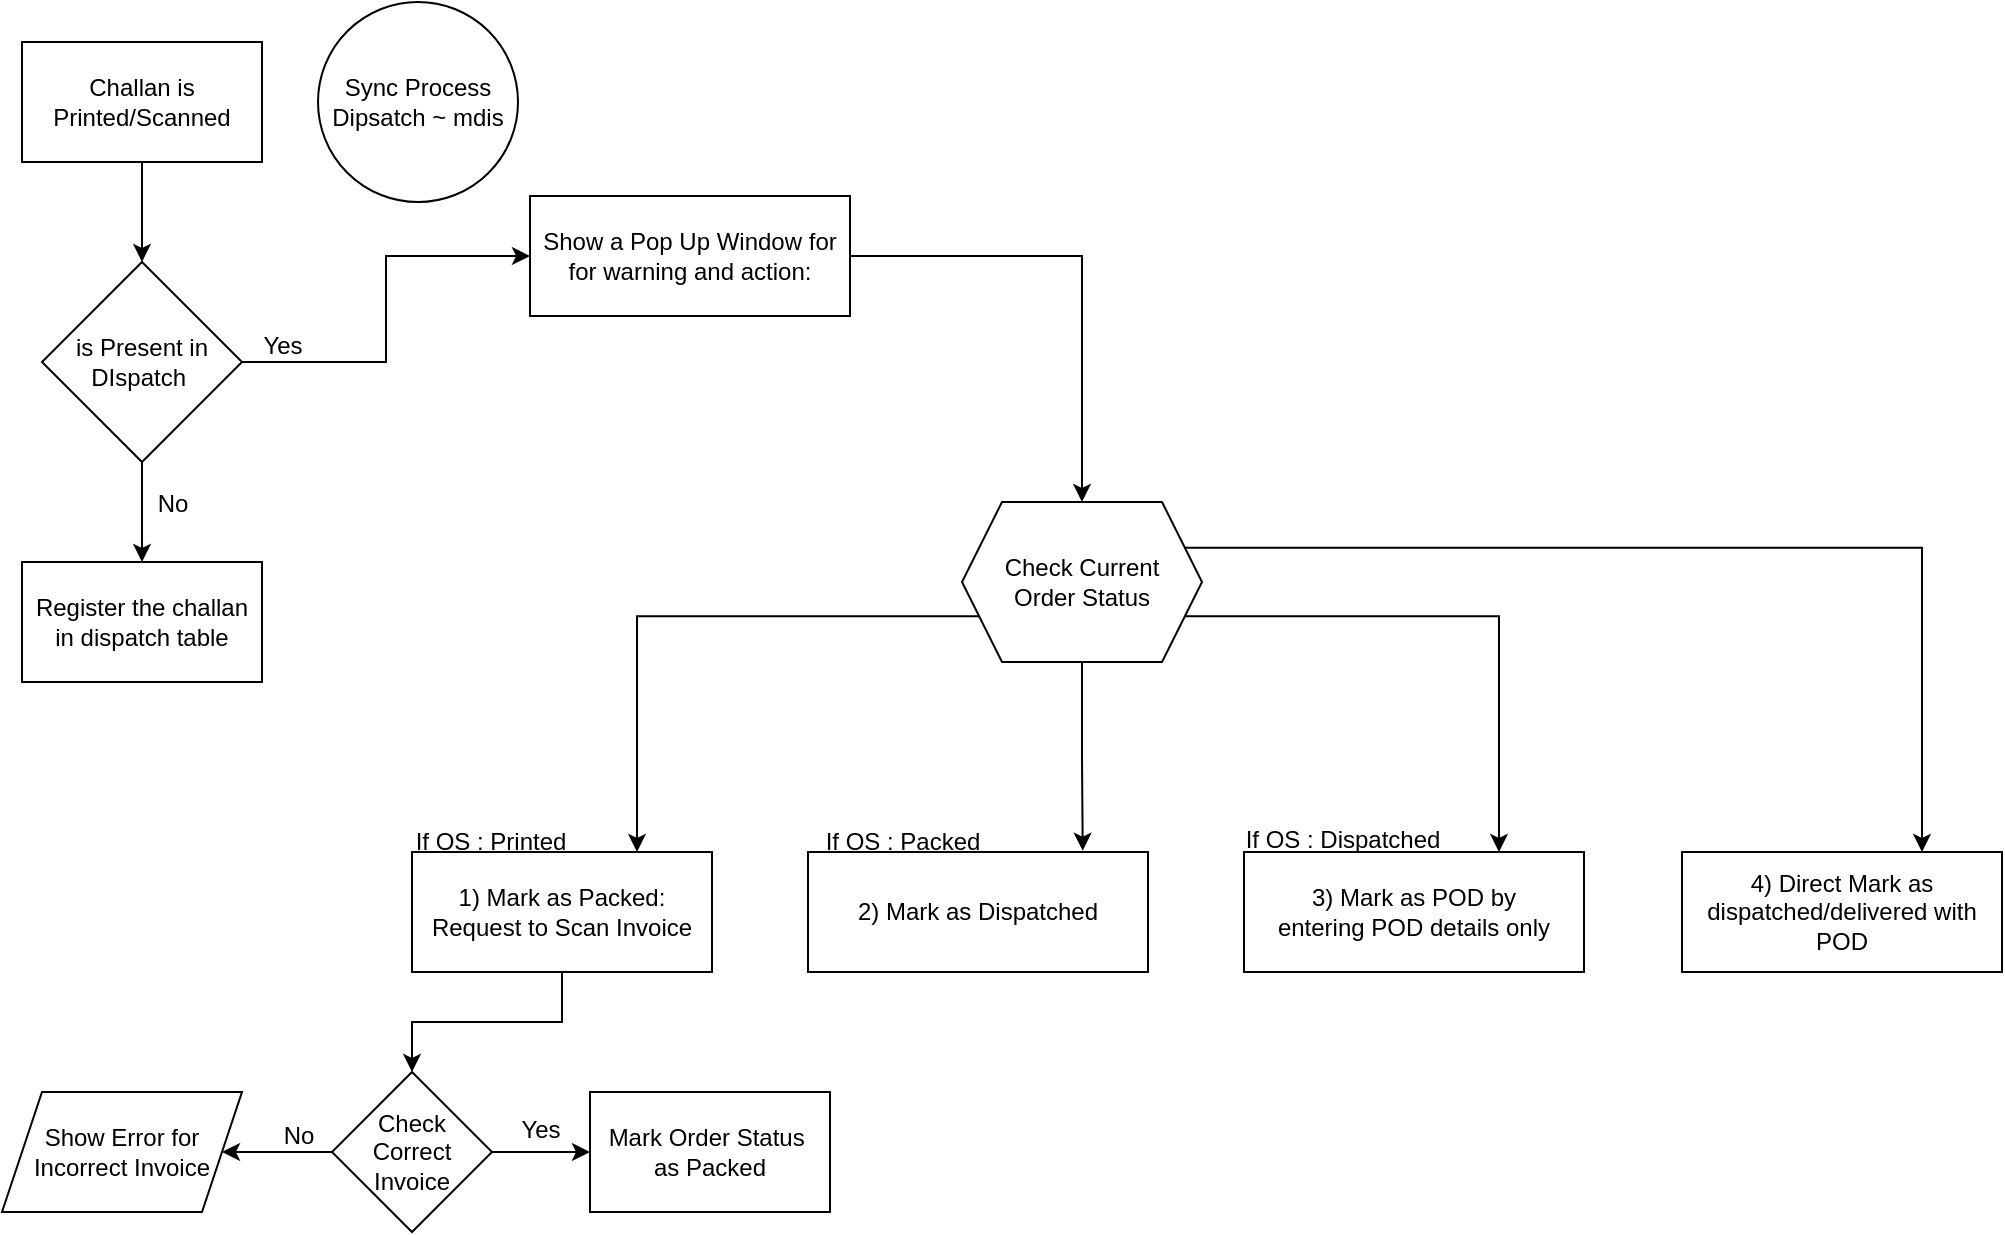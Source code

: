 <mxfile version="26.0.11">
  <diagram name="Page-1" id="a1UYQKwkdaG06sgzA5iz">
    <mxGraphModel dx="1288" dy="742" grid="1" gridSize="10" guides="1" tooltips="1" connect="1" arrows="1" fold="1" page="1" pageScale="1" pageWidth="1169" pageHeight="827" math="0" shadow="0">
      <root>
        <mxCell id="0" />
        <mxCell id="1" parent="0" />
        <mxCell id="ut-iU9elBqPr8QoLCNjq-3" value="" style="edgeStyle=orthogonalEdgeStyle;rounded=0;orthogonalLoop=1;jettySize=auto;html=1;" parent="1" source="ut-iU9elBqPr8QoLCNjq-1" target="ut-iU9elBqPr8QoLCNjq-2" edge="1">
          <mxGeometry relative="1" as="geometry" />
        </mxCell>
        <mxCell id="ut-iU9elBqPr8QoLCNjq-1" value="Challan is Printed/Scanned" style="rounded=0;whiteSpace=wrap;html=1;" parent="1" vertex="1">
          <mxGeometry x="50" y="30" width="120" height="60" as="geometry" />
        </mxCell>
        <mxCell id="ut-iU9elBqPr8QoLCNjq-12" value="" style="edgeStyle=orthogonalEdgeStyle;rounded=0;orthogonalLoop=1;jettySize=auto;html=1;" parent="1" source="ut-iU9elBqPr8QoLCNjq-2" target="ut-iU9elBqPr8QoLCNjq-11" edge="1">
          <mxGeometry relative="1" as="geometry" />
        </mxCell>
        <mxCell id="ut-iU9elBqPr8QoLCNjq-15" value="" style="edgeStyle=orthogonalEdgeStyle;rounded=0;orthogonalLoop=1;jettySize=auto;html=1;" parent="1" source="ut-iU9elBqPr8QoLCNjq-2" target="ut-iU9elBqPr8QoLCNjq-14" edge="1">
          <mxGeometry relative="1" as="geometry" />
        </mxCell>
        <mxCell id="ut-iU9elBqPr8QoLCNjq-2" value="is Present in DIspatch&amp;nbsp;" style="rhombus;whiteSpace=wrap;html=1;rounded=0;" parent="1" vertex="1">
          <mxGeometry x="60" y="140" width="100" height="100" as="geometry" />
        </mxCell>
        <mxCell id="ut-iU9elBqPr8QoLCNjq-55" style="edgeStyle=orthogonalEdgeStyle;rounded=0;orthogonalLoop=1;jettySize=auto;html=1;exitX=1;exitY=0.5;exitDx=0;exitDy=0;entryX=0.5;entryY=0;entryDx=0;entryDy=0;" parent="1" source="ut-iU9elBqPr8QoLCNjq-11" target="ut-iU9elBqPr8QoLCNjq-35" edge="1">
          <mxGeometry relative="1" as="geometry" />
        </mxCell>
        <mxCell id="ut-iU9elBqPr8QoLCNjq-11" value="Show a Pop Up Window for for warning and action:" style="whiteSpace=wrap;html=1;rounded=0;" parent="1" vertex="1">
          <mxGeometry x="304" y="107" width="160" height="60" as="geometry" />
        </mxCell>
        <mxCell id="ut-iU9elBqPr8QoLCNjq-13" value="Yes" style="text;html=1;align=center;verticalAlign=middle;resizable=0;points=[];autosize=1;strokeColor=none;fillColor=none;" parent="1" vertex="1">
          <mxGeometry x="160" y="167" width="40" height="30" as="geometry" />
        </mxCell>
        <mxCell id="ut-iU9elBqPr8QoLCNjq-14" value="Register the challan&lt;br&gt;in dispatch table" style="whiteSpace=wrap;html=1;rounded=0;" parent="1" vertex="1">
          <mxGeometry x="50" y="290" width="120" height="60" as="geometry" />
        </mxCell>
        <mxCell id="ut-iU9elBqPr8QoLCNjq-16" value="No" style="text;html=1;align=center;verticalAlign=middle;resizable=0;points=[];autosize=1;strokeColor=none;fillColor=none;" parent="1" vertex="1">
          <mxGeometry x="105" y="246" width="40" height="30" as="geometry" />
        </mxCell>
        <mxCell id="ut-iU9elBqPr8QoLCNjq-20" value="" style="edgeStyle=orthogonalEdgeStyle;rounded=0;orthogonalLoop=1;jettySize=auto;html=1;" parent="1" source="ut-iU9elBqPr8QoLCNjq-17" target="ut-iU9elBqPr8QoLCNjq-19" edge="1">
          <mxGeometry relative="1" as="geometry" />
        </mxCell>
        <mxCell id="ut-iU9elBqPr8QoLCNjq-17" value="1) Mark as Packed:&lt;br&gt;Request to Scan Invoice" style="whiteSpace=wrap;html=1;rounded=0;" parent="1" vertex="1">
          <mxGeometry x="245" y="435" width="150" height="60" as="geometry" />
        </mxCell>
        <mxCell id="ut-iU9elBqPr8QoLCNjq-22" value="" style="edgeStyle=orthogonalEdgeStyle;rounded=0;orthogonalLoop=1;jettySize=auto;html=1;" parent="1" source="ut-iU9elBqPr8QoLCNjq-19" target="ut-iU9elBqPr8QoLCNjq-21" edge="1">
          <mxGeometry relative="1" as="geometry" />
        </mxCell>
        <mxCell id="ut-iU9elBqPr8QoLCNjq-29" value="" style="edgeStyle=orthogonalEdgeStyle;rounded=0;orthogonalLoop=1;jettySize=auto;html=1;" parent="1" source="ut-iU9elBqPr8QoLCNjq-19" target="ut-iU9elBqPr8QoLCNjq-28" edge="1">
          <mxGeometry relative="1" as="geometry" />
        </mxCell>
        <mxCell id="ut-iU9elBqPr8QoLCNjq-19" value="Check &lt;br&gt;Correct Invoice" style="rhombus;whiteSpace=wrap;html=1;rounded=0;" parent="1" vertex="1">
          <mxGeometry x="205" y="545" width="80" height="80" as="geometry" />
        </mxCell>
        <mxCell id="ut-iU9elBqPr8QoLCNjq-21" value="Mark Order Status&amp;nbsp;&lt;br&gt;as Packed" style="whiteSpace=wrap;html=1;rounded=0;" parent="1" vertex="1">
          <mxGeometry x="334" y="555" width="120" height="60" as="geometry" />
        </mxCell>
        <mxCell id="ut-iU9elBqPr8QoLCNjq-23" value="Yes" style="text;html=1;align=center;verticalAlign=middle;resizable=0;points=[];autosize=1;strokeColor=none;fillColor=none;" parent="1" vertex="1">
          <mxGeometry x="289" y="559" width="40" height="30" as="geometry" />
        </mxCell>
        <mxCell id="ut-iU9elBqPr8QoLCNjq-28" value="Show Error for Incorrect Invoice" style="shape=parallelogram;perimeter=parallelogramPerimeter;whiteSpace=wrap;html=1;fixedSize=1;rounded=0;" parent="1" vertex="1">
          <mxGeometry x="40" y="555" width="120" height="60" as="geometry" />
        </mxCell>
        <mxCell id="ut-iU9elBqPr8QoLCNjq-30" value="No" style="text;html=1;align=center;verticalAlign=middle;resizable=0;points=[];autosize=1;strokeColor=none;fillColor=none;" parent="1" vertex="1">
          <mxGeometry x="168" y="562" width="40" height="30" as="geometry" />
        </mxCell>
        <mxCell id="ut-iU9elBqPr8QoLCNjq-56" style="edgeStyle=orthogonalEdgeStyle;rounded=0;orthogonalLoop=1;jettySize=auto;html=1;exitX=0;exitY=0.75;exitDx=0;exitDy=0;entryX=0.75;entryY=0;entryDx=0;entryDy=0;" parent="1" source="ut-iU9elBqPr8QoLCNjq-35" target="ut-iU9elBqPr8QoLCNjq-17" edge="1">
          <mxGeometry relative="1" as="geometry" />
        </mxCell>
        <mxCell id="ut-iU9elBqPr8QoLCNjq-59" style="edgeStyle=orthogonalEdgeStyle;rounded=0;orthogonalLoop=1;jettySize=auto;html=1;exitX=1;exitY=0.25;exitDx=0;exitDy=0;entryX=0.75;entryY=0;entryDx=0;entryDy=0;" parent="1" source="ut-iU9elBqPr8QoLCNjq-35" target="ut-iU9elBqPr8QoLCNjq-57" edge="1">
          <mxGeometry relative="1" as="geometry" />
        </mxCell>
        <mxCell id="ut-iU9elBqPr8QoLCNjq-60" style="edgeStyle=orthogonalEdgeStyle;rounded=0;orthogonalLoop=1;jettySize=auto;html=1;exitX=1;exitY=0.75;exitDx=0;exitDy=0;entryX=0.75;entryY=0;entryDx=0;entryDy=0;" parent="1" source="ut-iU9elBqPr8QoLCNjq-35" target="ut-iU9elBqPr8QoLCNjq-47" edge="1">
          <mxGeometry relative="1" as="geometry" />
        </mxCell>
        <mxCell id="ut-iU9elBqPr8QoLCNjq-35" value="Check Current&lt;br&gt;Order Status" style="shape=hexagon;perimeter=hexagonPerimeter2;whiteSpace=wrap;html=1;fixedSize=1;rounded=0;" parent="1" vertex="1">
          <mxGeometry x="520" y="260" width="120" height="80" as="geometry" />
        </mxCell>
        <mxCell id="ut-iU9elBqPr8QoLCNjq-41" value="If OS : Printed" style="text;html=1;align=center;verticalAlign=middle;resizable=0;points=[];autosize=1;strokeColor=none;fillColor=none;" parent="1" vertex="1">
          <mxGeometry x="234" y="415" width="100" height="30" as="geometry" />
        </mxCell>
        <mxCell id="ut-iU9elBqPr8QoLCNjq-42" value="&lt;div&gt;2) Mark as Dispatched&lt;/div&gt;" style="rounded=0;whiteSpace=wrap;html=1;" parent="1" vertex="1">
          <mxGeometry x="443" y="435" width="170" height="60" as="geometry" />
        </mxCell>
        <mxCell id="ut-iU9elBqPr8QoLCNjq-45" value="If OS : Packed" style="text;html=1;align=center;verticalAlign=middle;resizable=0;points=[];autosize=1;strokeColor=none;fillColor=none;" parent="1" vertex="1">
          <mxGeometry x="440" y="415" width="100" height="30" as="geometry" />
        </mxCell>
        <mxCell id="ut-iU9elBqPr8QoLCNjq-47" value="3) Mark as POD by&lt;br&gt;entering POD details only" style="rounded=0;whiteSpace=wrap;html=1;" parent="1" vertex="1">
          <mxGeometry x="661" y="435" width="170" height="60" as="geometry" />
        </mxCell>
        <mxCell id="ut-iU9elBqPr8QoLCNjq-48" value="If OS : Dispatched" style="text;html=1;align=center;verticalAlign=middle;resizable=0;points=[];autosize=1;strokeColor=none;fillColor=none;" parent="1" vertex="1">
          <mxGeometry x="650" y="414" width="120" height="30" as="geometry" />
        </mxCell>
        <mxCell id="ut-iU9elBqPr8QoLCNjq-50" style="edgeStyle=orthogonalEdgeStyle;rounded=0;orthogonalLoop=1;jettySize=auto;html=1;exitX=0.5;exitY=1;exitDx=0;exitDy=0;entryX=0.808;entryY=-0.011;entryDx=0;entryDy=0;entryPerimeter=0;" parent="1" source="ut-iU9elBqPr8QoLCNjq-35" target="ut-iU9elBqPr8QoLCNjq-42" edge="1">
          <mxGeometry relative="1" as="geometry" />
        </mxCell>
        <mxCell id="ut-iU9elBqPr8QoLCNjq-51" value="Sync Process&lt;br&gt;Dipsatch ~ mdis" style="ellipse;whiteSpace=wrap;html=1;aspect=fixed;" parent="1" vertex="1">
          <mxGeometry x="198" y="10" width="100" height="100" as="geometry" />
        </mxCell>
        <mxCell id="ut-iU9elBqPr8QoLCNjq-57" value="4) Direct Mark as dispatched/delivered with POD" style="rounded=0;whiteSpace=wrap;html=1;" parent="1" vertex="1">
          <mxGeometry x="880" y="435" width="160" height="60" as="geometry" />
        </mxCell>
      </root>
    </mxGraphModel>
  </diagram>
</mxfile>
